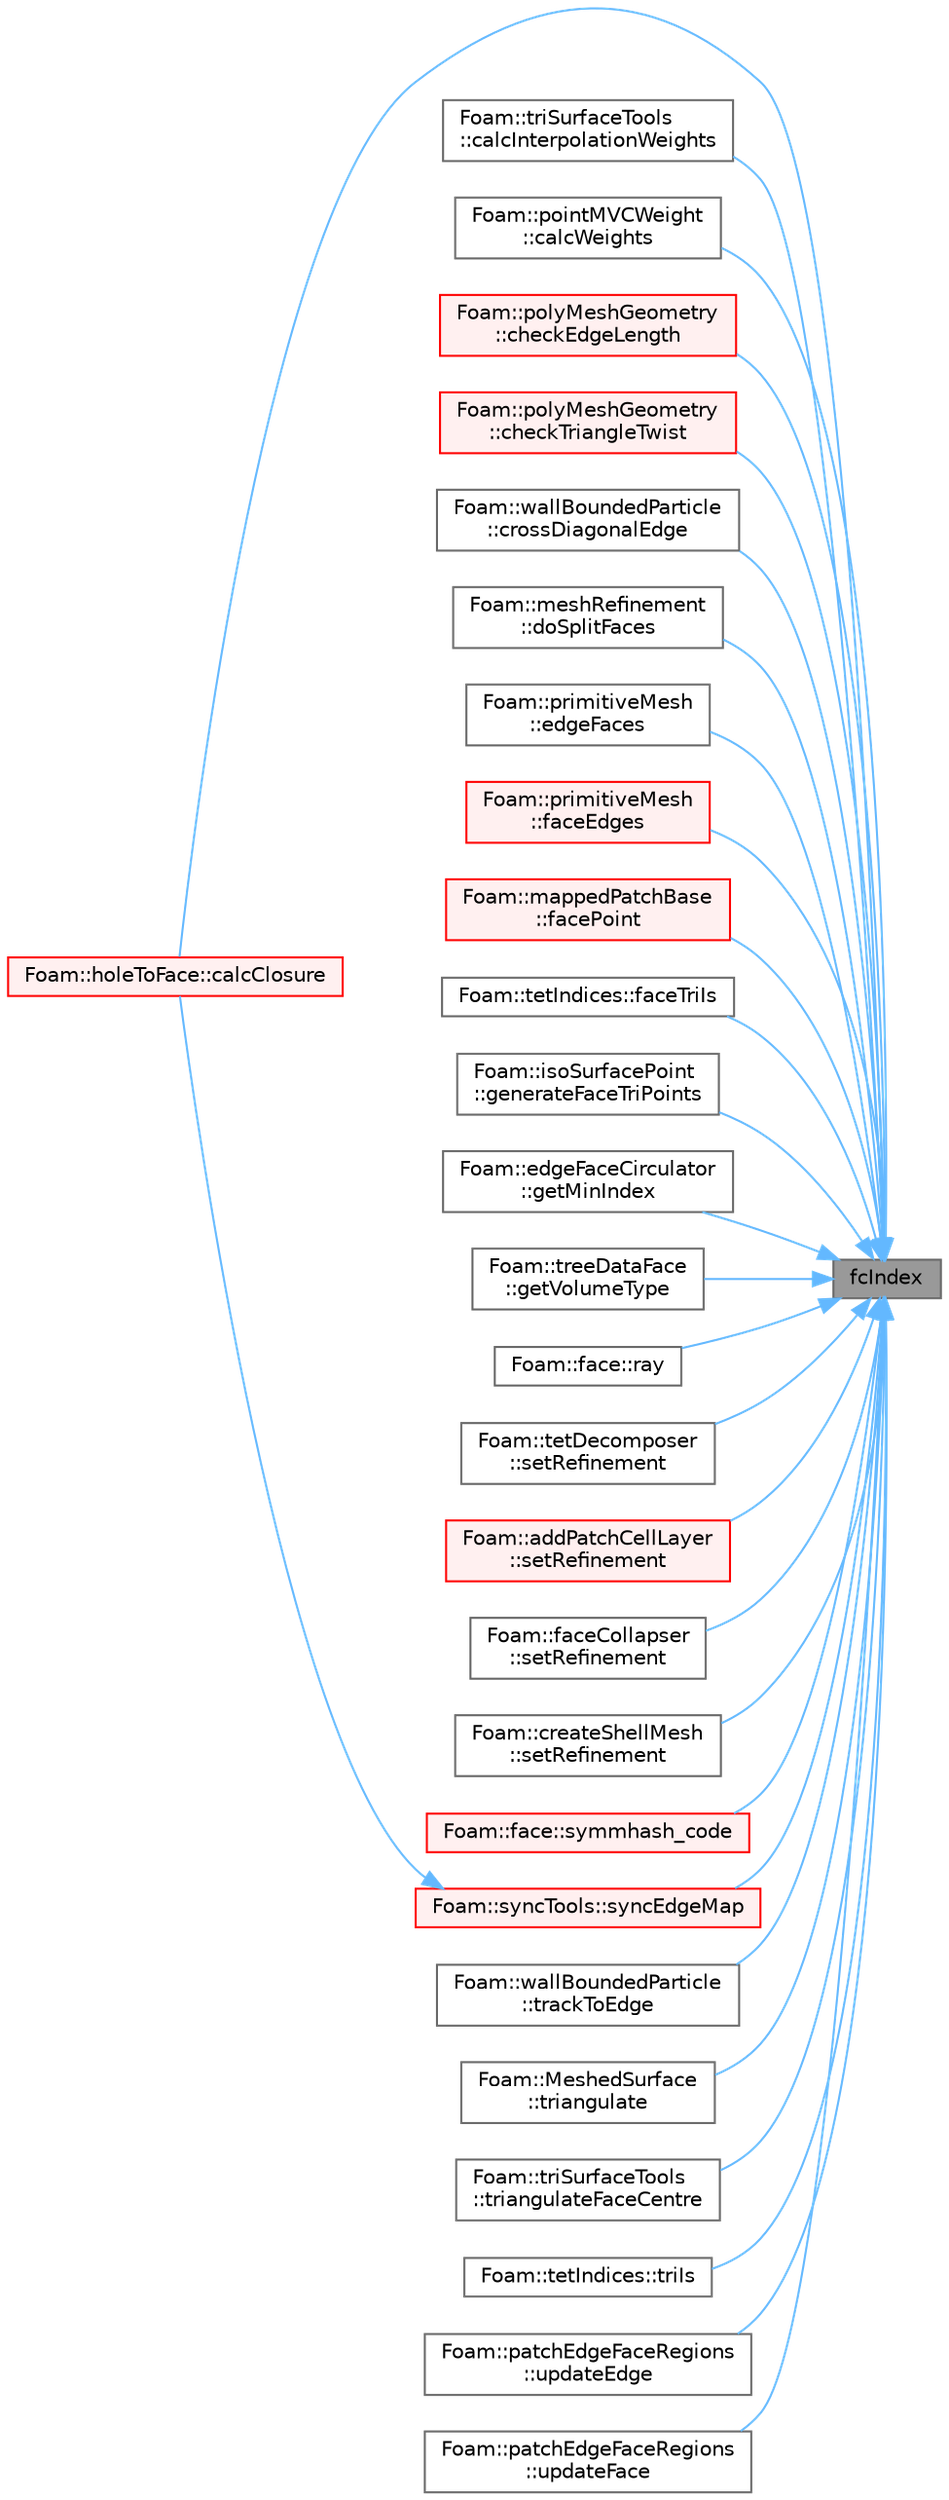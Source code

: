 digraph "fcIndex"
{
 // LATEX_PDF_SIZE
  bgcolor="transparent";
  edge [fontname=Helvetica,fontsize=10,labelfontname=Helvetica,labelfontsize=10];
  node [fontname=Helvetica,fontsize=10,shape=box,height=0.2,width=0.4];
  rankdir="RL";
  Node1 [id="Node000001",label="fcIndex",height=0.2,width=0.4,color="gray40", fillcolor="grey60", style="filled", fontcolor="black",tooltip=" "];
  Node1 -> Node2 [id="edge1_Node000001_Node000002",dir="back",color="steelblue1",style="solid",tooltip=" "];
  Node2 [id="Node000002",label="Foam::holeToFace::calcClosure",height=0.2,width=0.4,color="red", fillcolor="#FFF0F0", style="filled",URL="$classFoam_1_1holeToFace.html#aab70a19ba8bba575b5dc5d54327b3183",tooltip=" "];
  Node1 -> Node4 [id="edge2_Node000001_Node000004",dir="back",color="steelblue1",style="solid",tooltip=" "];
  Node4 [id="Node000004",label="Foam::triSurfaceTools\l::calcInterpolationWeights",height=0.2,width=0.4,color="grey40", fillcolor="white", style="filled",URL="$classFoam_1_1triSurfaceTools.html#ad2c88f195ebc41383dff9ffeaa9dc23e",tooltip=" "];
  Node1 -> Node5 [id="edge3_Node000001_Node000005",dir="back",color="steelblue1",style="solid",tooltip=" "];
  Node5 [id="Node000005",label="Foam::pointMVCWeight\l::calcWeights",height=0.2,width=0.4,color="grey40", fillcolor="white", style="filled",URL="$classFoam_1_1pointMVCWeight.html#afa3e62c189547b399e9d79cce961576d",tooltip=" "];
  Node1 -> Node6 [id="edge4_Node000001_Node000006",dir="back",color="steelblue1",style="solid",tooltip=" "];
  Node6 [id="Node000006",label="Foam::polyMeshGeometry\l::checkEdgeLength",height=0.2,width=0.4,color="red", fillcolor="#FFF0F0", style="filled",URL="$classFoam_1_1polyMeshGeometry.html#ab3b753cfed6b4e9ad657faeb8169e91a",tooltip=" "];
  Node1 -> Node8 [id="edge5_Node000001_Node000008",dir="back",color="steelblue1",style="solid",tooltip=" "];
  Node8 [id="Node000008",label="Foam::polyMeshGeometry\l::checkTriangleTwist",height=0.2,width=0.4,color="red", fillcolor="#FFF0F0", style="filled",URL="$classFoam_1_1polyMeshGeometry.html#a1cffc7219859f1b1b9ed8a96be57f242",tooltip=" "];
  Node1 -> Node9 [id="edge6_Node000001_Node000009",dir="back",color="steelblue1",style="solid",tooltip=" "];
  Node9 [id="Node000009",label="Foam::wallBoundedParticle\l::crossDiagonalEdge",height=0.2,width=0.4,color="grey40", fillcolor="white", style="filled",URL="$classFoam_1_1wallBoundedParticle.html#af681214bd770ef305c93b86cb944190c",tooltip=" "];
  Node1 -> Node10 [id="edge7_Node000001_Node000010",dir="back",color="steelblue1",style="solid",tooltip=" "];
  Node10 [id="Node000010",label="Foam::meshRefinement\l::doSplitFaces",height=0.2,width=0.4,color="grey40", fillcolor="white", style="filled",URL="$classFoam_1_1meshRefinement.html#a932a2160a849f65491a3dac005ed8259",tooltip=" "];
  Node1 -> Node11 [id="edge8_Node000001_Node000011",dir="back",color="steelblue1",style="solid",tooltip=" "];
  Node11 [id="Node000011",label="Foam::primitiveMesh\l::edgeFaces",height=0.2,width=0.4,color="grey40", fillcolor="white", style="filled",URL="$classFoam_1_1primitiveMesh.html#ad873263059fd0b4758b0994795a01f0f",tooltip=" "];
  Node1 -> Node12 [id="edge9_Node000001_Node000012",dir="back",color="steelblue1",style="solid",tooltip=" "];
  Node12 [id="Node000012",label="Foam::primitiveMesh\l::faceEdges",height=0.2,width=0.4,color="red", fillcolor="#FFF0F0", style="filled",URL="$classFoam_1_1primitiveMesh.html#adbfcf489a527a07c33d684834faace79",tooltip=" "];
  Node1 -> Node23 [id="edge10_Node000001_Node000023",dir="back",color="steelblue1",style="solid",tooltip=" "];
  Node23 [id="Node000023",label="Foam::mappedPatchBase\l::facePoint",height=0.2,width=0.4,color="red", fillcolor="#FFF0F0", style="filled",URL="$classFoam_1_1mappedPatchBase.html#ad0bddf79d2b444844de9954bd3c79317",tooltip=" "];
  Node1 -> Node25 [id="edge11_Node000001_Node000025",dir="back",color="steelblue1",style="solid",tooltip=" "];
  Node25 [id="Node000025",label="Foam::tetIndices::faceTriIs",height=0.2,width=0.4,color="grey40", fillcolor="white", style="filled",URL="$classFoam_1_1tetIndices.html#a72299a59cfdf25021fcc77f5d5fa58a9",tooltip=" "];
  Node1 -> Node26 [id="edge12_Node000001_Node000026",dir="back",color="steelblue1",style="solid",tooltip=" "];
  Node26 [id="Node000026",label="Foam::isoSurfacePoint\l::generateFaceTriPoints",height=0.2,width=0.4,color="grey40", fillcolor="white", style="filled",URL="$classFoam_1_1isoSurfacePoint.html#a3c637ce92abadb659957f37fff35a1c5",tooltip=" "];
  Node1 -> Node27 [id="edge13_Node000001_Node000027",dir="back",color="steelblue1",style="solid",tooltip=" "];
  Node27 [id="Node000027",label="Foam::edgeFaceCirculator\l::getMinIndex",height=0.2,width=0.4,color="grey40", fillcolor="white", style="filled",URL="$classFoam_1_1edgeFaceCirculator.html#a9fe8395120034f6c6d0bed71719b4cfe",tooltip=" "];
  Node1 -> Node28 [id="edge14_Node000001_Node000028",dir="back",color="steelblue1",style="solid",tooltip=" "];
  Node28 [id="Node000028",label="Foam::treeDataFace\l::getVolumeType",height=0.2,width=0.4,color="grey40", fillcolor="white", style="filled",URL="$classFoam_1_1treeDataFace.html#ab6e10c2a0305489878ea49b6f8496e4e",tooltip=" "];
  Node1 -> Node29 [id="edge15_Node000001_Node000029",dir="back",color="steelblue1",style="solid",tooltip=" "];
  Node29 [id="Node000029",label="Foam::face::ray",height=0.2,width=0.4,color="grey40", fillcolor="white", style="filled",URL="$classFoam_1_1face.html#a0c9b7c8483c9059c93ecbfe1f5e4ba0f",tooltip=" "];
  Node1 -> Node30 [id="edge16_Node000001_Node000030",dir="back",color="steelblue1",style="solid",tooltip=" "];
  Node30 [id="Node000030",label="Foam::tetDecomposer\l::setRefinement",height=0.2,width=0.4,color="grey40", fillcolor="white", style="filled",URL="$classFoam_1_1tetDecomposer.html#abec9dbd7e1f262c0ab2c5d71e3068555",tooltip=" "];
  Node1 -> Node31 [id="edge17_Node000001_Node000031",dir="back",color="steelblue1",style="solid",tooltip=" "];
  Node31 [id="Node000031",label="Foam::addPatchCellLayer\l::setRefinement",height=0.2,width=0.4,color="red", fillcolor="#FFF0F0", style="filled",URL="$classFoam_1_1addPatchCellLayer.html#a2c19ac1e0552b46875bfff3c02bfd222",tooltip=" "];
  Node1 -> Node33 [id="edge18_Node000001_Node000033",dir="back",color="steelblue1",style="solid",tooltip=" "];
  Node33 [id="Node000033",label="Foam::faceCollapser\l::setRefinement",height=0.2,width=0.4,color="grey40", fillcolor="white", style="filled",URL="$classFoam_1_1faceCollapser.html#a4eb4757ecb940ebe87d1e45559d1bad1",tooltip=" "];
  Node1 -> Node34 [id="edge19_Node000001_Node000034",dir="back",color="steelblue1",style="solid",tooltip=" "];
  Node34 [id="Node000034",label="Foam::createShellMesh\l::setRefinement",height=0.2,width=0.4,color="grey40", fillcolor="white", style="filled",URL="$classFoam_1_1createShellMesh.html#aef7bf7bc4511c879d54f2bbd3c76729a",tooltip=" "];
  Node1 -> Node35 [id="edge20_Node000001_Node000035",dir="back",color="steelblue1",style="solid",tooltip=" "];
  Node35 [id="Node000035",label="Foam::face::symmhash_code",height=0.2,width=0.4,color="red", fillcolor="#FFF0F0", style="filled",URL="$classFoam_1_1face.html#a1609c5a1c2ac32643148f5102aeff432",tooltip=" "];
  Node1 -> Node38 [id="edge21_Node000001_Node000038",dir="back",color="steelblue1",style="solid",tooltip=" "];
  Node38 [id="Node000038",label="Foam::syncTools::syncEdgeMap",height=0.2,width=0.4,color="red", fillcolor="#FFF0F0", style="filled",URL="$classFoam_1_1syncTools.html#a5c5dd76322df0250f2115493261800ce",tooltip=" "];
  Node38 -> Node2 [id="edge22_Node000038_Node000002",dir="back",color="steelblue1",style="solid",tooltip=" "];
  Node1 -> Node43 [id="edge23_Node000001_Node000043",dir="back",color="steelblue1",style="solid",tooltip=" "];
  Node43 [id="Node000043",label="Foam::wallBoundedParticle\l::trackToEdge",height=0.2,width=0.4,color="grey40", fillcolor="white", style="filled",URL="$classFoam_1_1wallBoundedParticle.html#a4a9b27ab108a70bf4ed9d4c511d5ae0e",tooltip=" "];
  Node1 -> Node44 [id="edge24_Node000001_Node000044",dir="back",color="steelblue1",style="solid",tooltip=" "];
  Node44 [id="Node000044",label="Foam::MeshedSurface\l::triangulate",height=0.2,width=0.4,color="grey40", fillcolor="white", style="filled",URL="$classFoam_1_1MeshedSurface.html#aacb0e8621411ff862c04f532a562110b",tooltip=" "];
  Node1 -> Node45 [id="edge25_Node000001_Node000045",dir="back",color="steelblue1",style="solid",tooltip=" "];
  Node45 [id="Node000045",label="Foam::triSurfaceTools\l::triangulateFaceCentre",height=0.2,width=0.4,color="grey40", fillcolor="white", style="filled",URL="$classFoam_1_1triSurfaceTools.html#abf2be73c84828e0d5db6921bf8b57353",tooltip=" "];
  Node1 -> Node46 [id="edge26_Node000001_Node000046",dir="back",color="steelblue1",style="solid",tooltip=" "];
  Node46 [id="Node000046",label="Foam::tetIndices::triIs",height=0.2,width=0.4,color="grey40", fillcolor="white", style="filled",URL="$classFoam_1_1tetIndices.html#a0df13873e07e156187023eab427918f3",tooltip=" "];
  Node1 -> Node47 [id="edge27_Node000001_Node000047",dir="back",color="steelblue1",style="solid",tooltip=" "];
  Node47 [id="Node000047",label="Foam::patchEdgeFaceRegions\l::updateEdge",height=0.2,width=0.4,color="grey40", fillcolor="white", style="filled",URL="$classFoam_1_1patchEdgeFaceRegions.html#a62bdaff0c13227ffd0b7fd1bea5908ad",tooltip=" "];
  Node1 -> Node48 [id="edge28_Node000001_Node000048",dir="back",color="steelblue1",style="solid",tooltip=" "];
  Node48 [id="Node000048",label="Foam::patchEdgeFaceRegions\l::updateFace",height=0.2,width=0.4,color="grey40", fillcolor="white", style="filled",URL="$classFoam_1_1patchEdgeFaceRegions.html#ad2e780a1dbba6e1c7cb222280f2be663",tooltip=" "];
}
